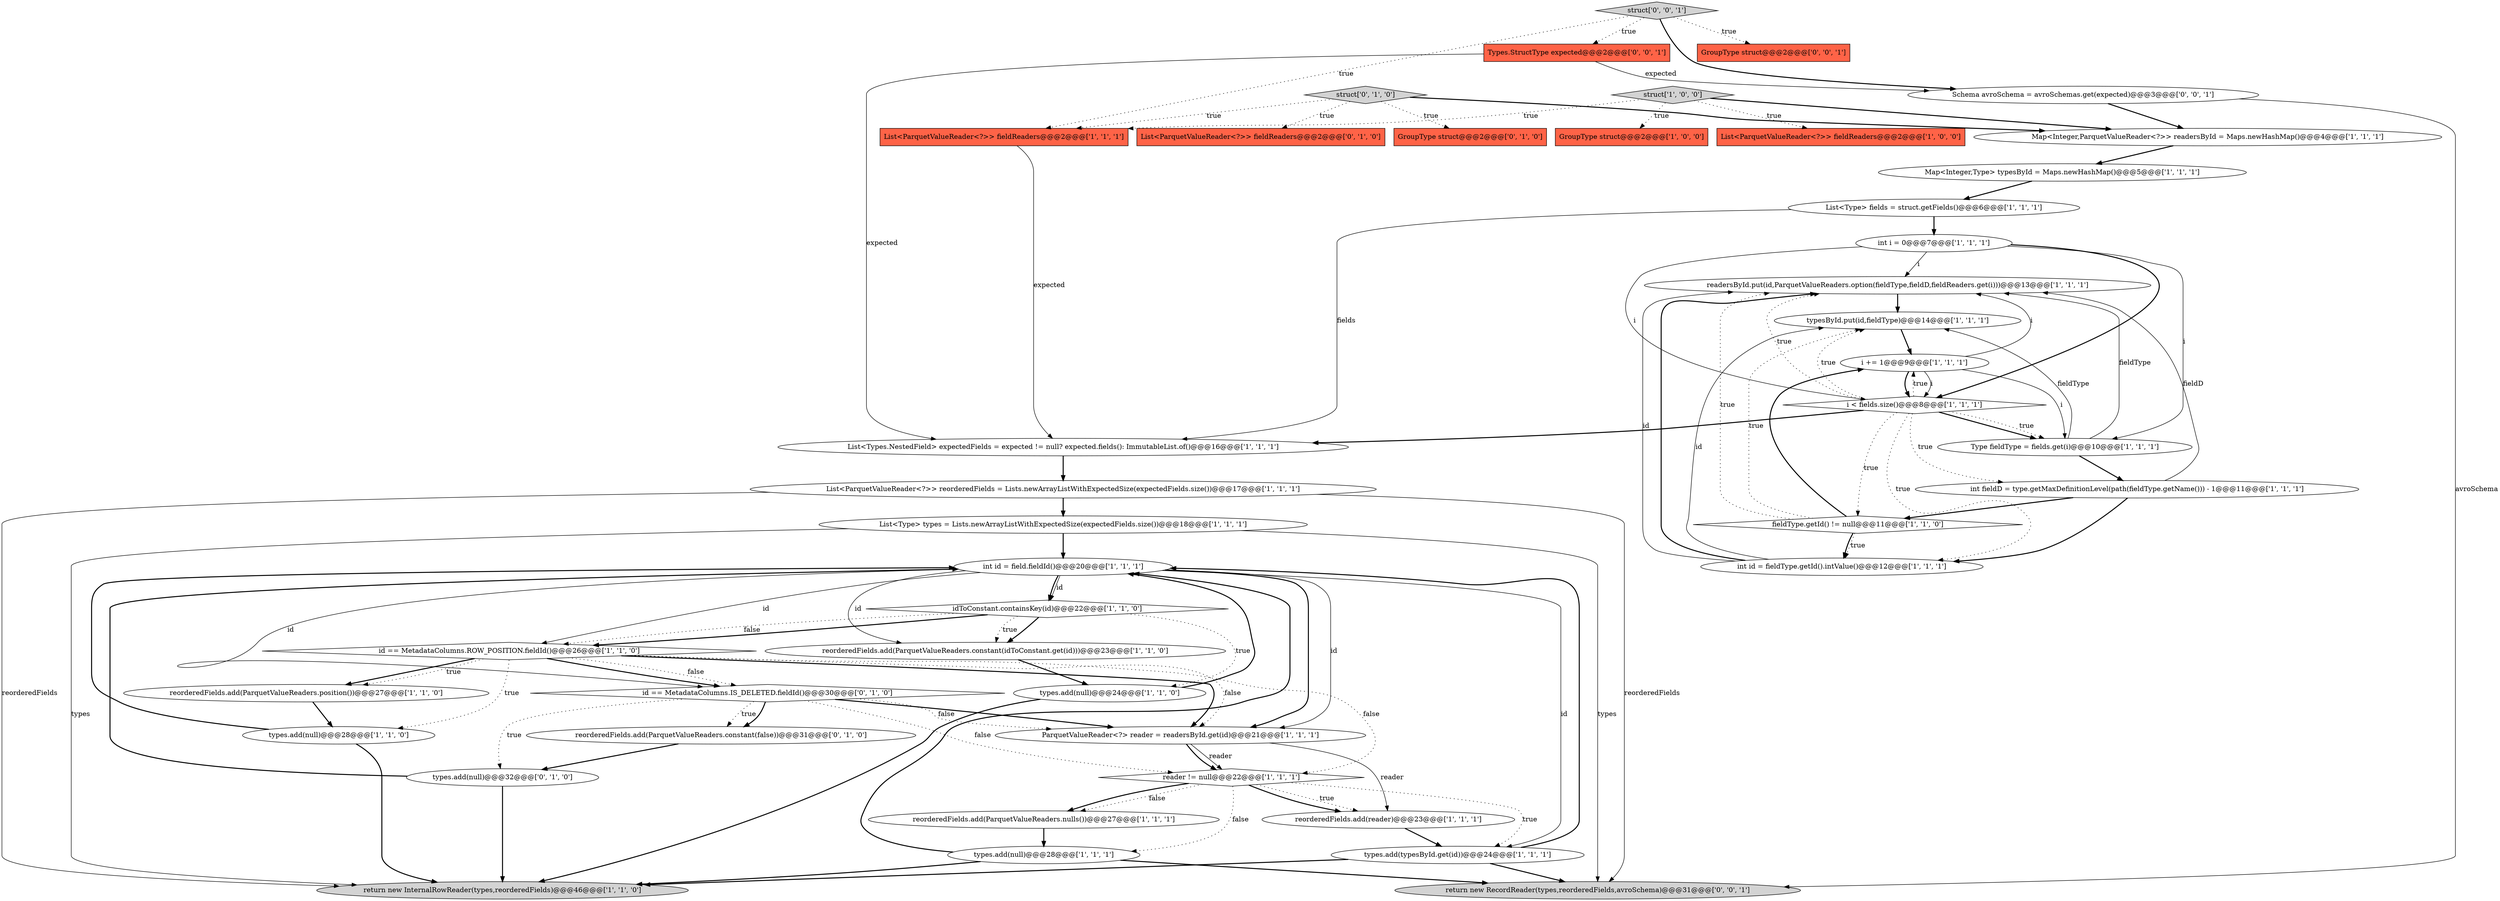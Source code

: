 digraph {
19 [style = filled, label = "List<Types.NestedField> expectedFields = expected != null? expected.fields(): ImmutableList.of()@@@16@@@['1', '1', '1']", fillcolor = white, shape = ellipse image = "AAA0AAABBB1BBB"];
21 [style = filled, label = "ParquetValueReader<?> reader = readersById.get(id)@@@21@@@['1', '1', '1']", fillcolor = white, shape = ellipse image = "AAA0AAABBB1BBB"];
16 [style = filled, label = "int id = field.fieldId()@@@20@@@['1', '1', '1']", fillcolor = white, shape = ellipse image = "AAA0AAABBB1BBB"];
9 [style = filled, label = "reader != null@@@22@@@['1', '1', '1']", fillcolor = white, shape = diamond image = "AAA0AAABBB1BBB"];
42 [style = filled, label = "return new RecordReader(types,reorderedFields,avroSchema)@@@31@@@['0', '0', '1']", fillcolor = lightgray, shape = ellipse image = "AAA0AAABBB3BBB"];
29 [style = filled, label = "types.add(null)@@@28@@@['1', '1', '0']", fillcolor = white, shape = ellipse image = "AAA0AAABBB1BBB"];
32 [style = filled, label = "readersById.put(id,ParquetValueReaders.option(fieldType,fieldD,fieldReaders.get(i)))@@@13@@@['1', '1', '1']", fillcolor = white, shape = ellipse image = "AAA0AAABBB1BBB"];
18 [style = filled, label = "reorderedFields.add(ParquetValueReaders.nulls())@@@27@@@['1', '1', '1']", fillcolor = white, shape = ellipse image = "AAA0AAABBB1BBB"];
33 [style = filled, label = "GroupType struct@@@2@@@['0', '1', '0']", fillcolor = tomato, shape = box image = "AAA0AAABBB2BBB"];
5 [style = filled, label = "types.add(null)@@@28@@@['1', '1', '1']", fillcolor = white, shape = ellipse image = "AAA0AAABBB1BBB"];
43 [style = filled, label = "struct['0', '0', '1']", fillcolor = lightgray, shape = diamond image = "AAA0AAABBB3BBB"];
0 [style = filled, label = "types.add(null)@@@24@@@['1', '1', '0']", fillcolor = white, shape = ellipse image = "AAA0AAABBB1BBB"];
24 [style = filled, label = "GroupType struct@@@2@@@['1', '0', '0']", fillcolor = tomato, shape = box image = "AAA0AAABBB1BBB"];
11 [style = filled, label = "int fieldD = type.getMaxDefinitionLevel(path(fieldType.getName())) - 1@@@11@@@['1', '1', '1']", fillcolor = white, shape = ellipse image = "AAA0AAABBB1BBB"];
28 [style = filled, label = "List<ParquetValueReader<?>> fieldReaders@@@2@@@['1', '1', '1']", fillcolor = tomato, shape = box image = "AAA0AAABBB1BBB"];
31 [style = filled, label = "typesById.put(id,fieldType)@@@14@@@['1', '1', '1']", fillcolor = white, shape = ellipse image = "AAA0AAABBB1BBB"];
39 [style = filled, label = "GroupType struct@@@2@@@['0', '0', '1']", fillcolor = tomato, shape = box image = "AAA0AAABBB3BBB"];
38 [style = filled, label = "struct['0', '1', '0']", fillcolor = lightgray, shape = diamond image = "AAA0AAABBB2BBB"];
35 [style = filled, label = "List<ParquetValueReader<?>> fieldReaders@@@2@@@['0', '1', '0']", fillcolor = tomato, shape = box image = "AAA0AAABBB2BBB"];
3 [style = filled, label = "int id = fieldType.getId().intValue()@@@12@@@['1', '1', '1']", fillcolor = white, shape = ellipse image = "AAA0AAABBB1BBB"];
14 [style = filled, label = "reorderedFields.add(ParquetValueReaders.constant(idToConstant.get(id)))@@@23@@@['1', '1', '0']", fillcolor = white, shape = ellipse image = "AAA0AAABBB1BBB"];
30 [style = filled, label = "List<ParquetValueReader<?>> reorderedFields = Lists.newArrayListWithExpectedSize(expectedFields.size())@@@17@@@['1', '1', '1']", fillcolor = white, shape = ellipse image = "AAA0AAABBB1BBB"];
41 [style = filled, label = "Types.StructType expected@@@2@@@['0', '0', '1']", fillcolor = tomato, shape = box image = "AAA0AAABBB3BBB"];
7 [style = filled, label = "return new InternalRowReader(types,reorderedFields)@@@46@@@['1', '1', '0']", fillcolor = lightgray, shape = ellipse image = "AAA0AAABBB1BBB"];
10 [style = filled, label = "i += 1@@@9@@@['1', '1', '1']", fillcolor = white, shape = ellipse image = "AAA0AAABBB1BBB"];
36 [style = filled, label = "types.add(null)@@@32@@@['0', '1', '0']", fillcolor = white, shape = ellipse image = "AAA1AAABBB2BBB"];
12 [style = filled, label = "Type fieldType = fields.get(i)@@@10@@@['1', '1', '1']", fillcolor = white, shape = ellipse image = "AAA0AAABBB1BBB"];
4 [style = filled, label = "Map<Integer,ParquetValueReader<?>> readersById = Maps.newHashMap()@@@4@@@['1', '1', '1']", fillcolor = white, shape = ellipse image = "AAA0AAABBB1BBB"];
26 [style = filled, label = "id == MetadataColumns.ROW_POSITION.fieldId()@@@26@@@['1', '1', '0']", fillcolor = white, shape = diamond image = "AAA0AAABBB1BBB"];
27 [style = filled, label = "reorderedFields.add(reader)@@@23@@@['1', '1', '1']", fillcolor = white, shape = ellipse image = "AAA0AAABBB1BBB"];
1 [style = filled, label = "i < fields.size()@@@8@@@['1', '1', '1']", fillcolor = white, shape = diamond image = "AAA0AAABBB1BBB"];
37 [style = filled, label = "reorderedFields.add(ParquetValueReaders.constant(false))@@@31@@@['0', '1', '0']", fillcolor = white, shape = ellipse image = "AAA1AAABBB2BBB"];
6 [style = filled, label = "idToConstant.containsKey(id)@@@22@@@['1', '1', '0']", fillcolor = white, shape = diamond image = "AAA0AAABBB1BBB"];
8 [style = filled, label = "fieldType.getId() != null@@@11@@@['1', '1', '0']", fillcolor = white, shape = diamond image = "AAA0AAABBB1BBB"];
20 [style = filled, label = "types.add(typesById.get(id))@@@24@@@['1', '1', '1']", fillcolor = white, shape = ellipse image = "AAA0AAABBB1BBB"];
23 [style = filled, label = "struct['1', '0', '0']", fillcolor = lightgray, shape = diamond image = "AAA0AAABBB1BBB"];
34 [style = filled, label = "id == MetadataColumns.IS_DELETED.fieldId()@@@30@@@['0', '1', '0']", fillcolor = white, shape = diamond image = "AAA1AAABBB2BBB"];
40 [style = filled, label = "Schema avroSchema = avroSchemas.get(expected)@@@3@@@['0', '0', '1']", fillcolor = white, shape = ellipse image = "AAA0AAABBB3BBB"];
2 [style = filled, label = "List<ParquetValueReader<?>> fieldReaders@@@2@@@['1', '0', '0']", fillcolor = tomato, shape = box image = "AAA0AAABBB1BBB"];
22 [style = filled, label = "reorderedFields.add(ParquetValueReaders.position())@@@27@@@['1', '1', '0']", fillcolor = white, shape = ellipse image = "AAA0AAABBB1BBB"];
13 [style = filled, label = "Map<Integer,Type> typesById = Maps.newHashMap()@@@5@@@['1', '1', '1']", fillcolor = white, shape = ellipse image = "AAA0AAABBB1BBB"];
17 [style = filled, label = "int i = 0@@@7@@@['1', '1', '1']", fillcolor = white, shape = ellipse image = "AAA0AAABBB1BBB"];
15 [style = filled, label = "List<Type> fields = struct.getFields()@@@6@@@['1', '1', '1']", fillcolor = white, shape = ellipse image = "AAA0AAABBB1BBB"];
25 [style = filled, label = "List<Type> types = Lists.newArrayListWithExpectedSize(expectedFields.size())@@@18@@@['1', '1', '1']", fillcolor = white, shape = ellipse image = "AAA0AAABBB1BBB"];
22->29 [style = bold, label=""];
43->41 [style = dotted, label="true"];
1->11 [style = dotted, label="true"];
20->7 [style = bold, label=""];
16->20 [style = solid, label="id"];
28->19 [style = solid, label="expected"];
10->32 [style = solid, label="i"];
16->6 [style = solid, label="id"];
23->2 [style = dotted, label="true"];
40->4 [style = bold, label=""];
14->0 [style = bold, label=""];
25->16 [style = bold, label=""];
9->18 [style = dotted, label="false"];
16->6 [style = bold, label=""];
36->7 [style = bold, label=""];
30->42 [style = solid, label="reorderedFields"];
38->33 [style = dotted, label="true"];
8->32 [style = dotted, label="true"];
10->1 [style = solid, label="i"];
23->4 [style = bold, label=""];
17->1 [style = bold, label=""];
16->26 [style = solid, label="id"];
26->22 [style = bold, label=""];
26->21 [style = bold, label=""];
36->16 [style = bold, label=""];
26->34 [style = dotted, label="false"];
34->9 [style = dotted, label="false"];
25->7 [style = solid, label="types"];
20->16 [style = bold, label=""];
9->27 [style = dotted, label="true"];
9->27 [style = bold, label=""];
38->4 [style = bold, label=""];
0->7 [style = bold, label=""];
1->12 [style = bold, label=""];
9->5 [style = dotted, label="false"];
5->42 [style = bold, label=""];
27->20 [style = bold, label=""];
8->3 [style = bold, label=""];
30->7 [style = solid, label="reorderedFields"];
6->0 [style = dotted, label="true"];
41->19 [style = solid, label="expected"];
3->32 [style = solid, label="id"];
6->14 [style = bold, label=""];
20->42 [style = bold, label=""];
12->32 [style = solid, label="fieldType"];
38->28 [style = dotted, label="true"];
29->7 [style = bold, label=""];
26->21 [style = dotted, label="false"];
38->35 [style = dotted, label="true"];
26->22 [style = dotted, label="true"];
34->21 [style = bold, label=""];
5->16 [style = bold, label=""];
8->10 [style = bold, label=""];
5->7 [style = bold, label=""];
12->31 [style = solid, label="fieldType"];
1->32 [style = dotted, label="true"];
25->42 [style = solid, label="types"];
15->17 [style = bold, label=""];
11->3 [style = bold, label=""];
43->28 [style = dotted, label="true"];
13->15 [style = bold, label=""];
11->32 [style = solid, label="fieldD"];
6->26 [style = bold, label=""];
8->31 [style = dotted, label="true"];
6->14 [style = dotted, label="true"];
9->20 [style = dotted, label="true"];
10->1 [style = bold, label=""];
1->3 [style = dotted, label="true"];
29->16 [style = bold, label=""];
21->9 [style = solid, label="reader"];
11->8 [style = bold, label=""];
26->34 [style = bold, label=""];
43->40 [style = bold, label=""];
1->12 [style = dotted, label="true"];
3->31 [style = solid, label="id"];
21->27 [style = solid, label="reader"];
4->13 [style = bold, label=""];
8->3 [style = dotted, label="true"];
21->9 [style = bold, label=""];
17->1 [style = solid, label="i"];
1->10 [style = dotted, label="true"];
10->12 [style = solid, label="i"];
15->19 [style = solid, label="fields"];
34->36 [style = dotted, label="true"];
9->18 [style = bold, label=""];
26->29 [style = dotted, label="true"];
1->8 [style = dotted, label="true"];
16->21 [style = solid, label="id"];
31->10 [style = bold, label=""];
19->30 [style = bold, label=""];
18->5 [style = bold, label=""];
23->24 [style = dotted, label="true"];
41->40 [style = solid, label="expected"];
30->25 [style = bold, label=""];
3->32 [style = bold, label=""];
37->36 [style = bold, label=""];
16->21 [style = bold, label=""];
16->34 [style = solid, label="id"];
6->26 [style = dotted, label="false"];
32->31 [style = bold, label=""];
34->21 [style = dotted, label="false"];
26->9 [style = dotted, label="false"];
16->14 [style = solid, label="id"];
43->39 [style = dotted, label="true"];
1->19 [style = bold, label=""];
34->37 [style = dotted, label="true"];
40->42 [style = solid, label="avroSchema"];
12->11 [style = bold, label=""];
23->28 [style = dotted, label="true"];
1->31 [style = dotted, label="true"];
34->37 [style = bold, label=""];
17->12 [style = solid, label="i"];
17->32 [style = solid, label="i"];
0->16 [style = bold, label=""];
}

